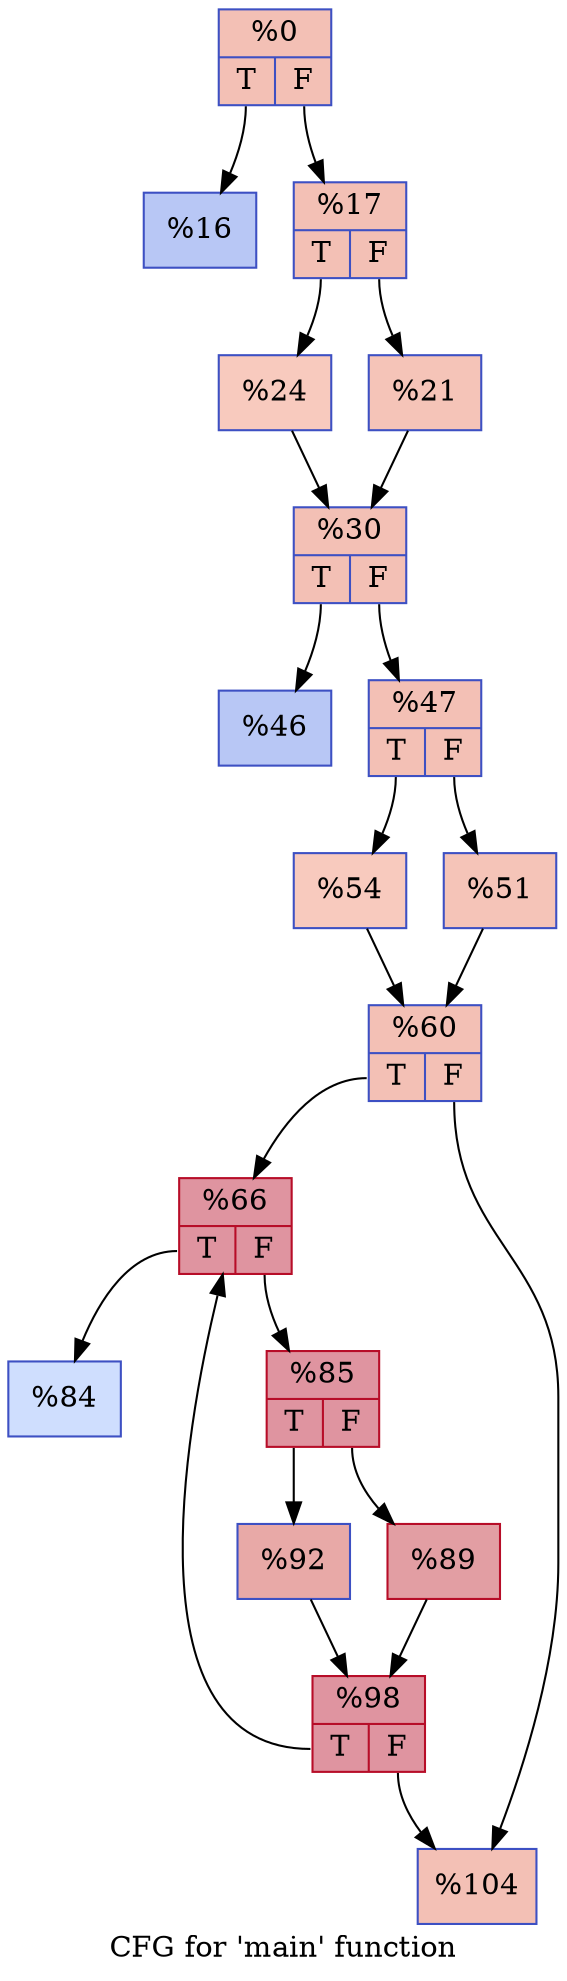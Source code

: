 digraph "CFG for 'main' function" {
	label="CFG for 'main' function";

	Node0x206b04e0 [shape=record,color="#3d50c3ff", style=filled, fillcolor="#e5705870",label="{%0|{<s0>T|<s1>F}}"];
	Node0x206b04e0:s0 -> Node0x206b0e10;
	Node0x206b04e0:s1 -> Node0x206b2110;
	Node0x206b0e10 [shape=record,color="#3d50c3ff", style=filled, fillcolor="#5f7fe870",label="{%16}"];
	Node0x206b2110 [shape=record,color="#3d50c3ff", style=filled, fillcolor="#e5705870",label="{%17|{<s0>T|<s1>F}}"];
	Node0x206b2110:s0 -> Node0x206b2730;
	Node0x206b2110:s1 -> Node0x206b27c0;
	Node0x206b27c0 [shape=record,color="#3d50c3ff", style=filled, fillcolor="#e97a5f70",label="{%21}"];
	Node0x206b27c0 -> Node0x206b2ab0;
	Node0x206b2730 [shape=record,color="#3d50c3ff", style=filled, fillcolor="#ef886b70",label="{%24}"];
	Node0x206b2730 -> Node0x206b2ab0;
	Node0x206b2ab0 [shape=record,color="#3d50c3ff", style=filled, fillcolor="#e5705870",label="{%30|{<s0>T|<s1>F}}"];
	Node0x206b2ab0:s0 -> Node0x206b5c70;
	Node0x206b2ab0:s1 -> Node0x206b5cc0;
	Node0x206b5c70 [shape=record,color="#3d50c3ff", style=filled, fillcolor="#5f7fe870",label="{%46}"];
	Node0x206b5cc0 [shape=record,color="#3d50c3ff", style=filled, fillcolor="#e5705870",label="{%47|{<s0>T|<s1>F}}"];
	Node0x206b5cc0:s0 -> Node0x206b6710;
	Node0x206b5cc0:s1 -> Node0x206b6760;
	Node0x206b6760 [shape=record,color="#3d50c3ff", style=filled, fillcolor="#e97a5f70",label="{%51}"];
	Node0x206b6760 -> Node0x206b6ee0;
	Node0x206b6710 [shape=record,color="#3d50c3ff", style=filled, fillcolor="#ef886b70",label="{%54}"];
	Node0x206b6710 -> Node0x206b6ee0;
	Node0x206b6ee0 [shape=record,color="#3d50c3ff", style=filled, fillcolor="#e5705870",label="{%60|{<s0>T|<s1>F}}"];
	Node0x206b6ee0:s0 -> Node0x206b7c60;
	Node0x206b6ee0:s1 -> Node0x206b7cf0;
	Node0x206b7c60 [shape=record,color="#b70d28ff", style=filled, fillcolor="#b70d2870",label="{%66|{<s0>T|<s1>F}}"];
	Node0x206b7c60:s0 -> Node0x206b8cc0;
	Node0x206b7c60:s1 -> Node0x206b8d10;
	Node0x206b8cc0 [shape=record,color="#3d50c3ff", style=filled, fillcolor="#93b5fe70",label="{%84}"];
	Node0x206b8d10 [shape=record,color="#b70d28ff", style=filled, fillcolor="#b70d2870",label="{%85|{<s0>T|<s1>F}}"];
	Node0x206b8d10:s0 -> Node0x206b90f0;
	Node0x206b8d10:s1 -> Node0x206b9140;
	Node0x206b9140 [shape=record,color="#b70d28ff", style=filled, fillcolor="#be242e70",label="{%89}"];
	Node0x206b9140 -> Node0x206b7e30;
	Node0x206b90f0 [shape=record,color="#3d50c3ff", style=filled, fillcolor="#ca3b3770",label="{%92}"];
	Node0x206b90f0 -> Node0x206b7e30;
	Node0x206b7e30 [shape=record,color="#b70d28ff", style=filled, fillcolor="#b70d2870",label="{%98|{<s0>T|<s1>F}}"];
	Node0x206b7e30:s0 -> Node0x206b7c60;
	Node0x206b7e30:s1 -> Node0x206b7cf0;
	Node0x206b7cf0 [shape=record,color="#3d50c3ff", style=filled, fillcolor="#e5705870",label="{%104}"];
}
